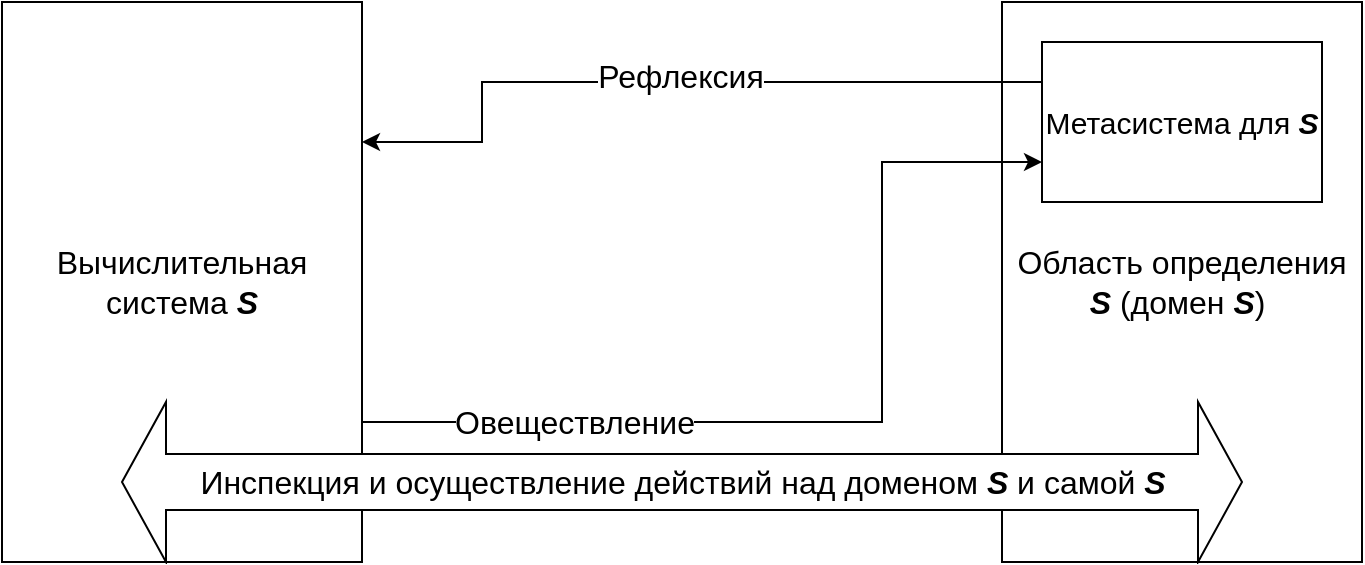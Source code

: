 <mxfile version="24.4.6" type="device">
  <diagram name="Страница — 1" id="9qihZ5jDAKEBjVXOBrbI">
    <mxGraphModel dx="1434" dy="844" grid="1" gridSize="10" guides="1" tooltips="1" connect="1" arrows="1" fold="1" page="1" pageScale="1" pageWidth="827" pageHeight="1169" math="0" shadow="0">
      <root>
        <mxCell id="0" />
        <mxCell id="1" parent="0" />
        <mxCell id="q2iht1n9-AsG_9CM5cro-1" value="&lt;font style=&quot;font-size: 16px;&quot;&gt;Вычислительная система &lt;b&gt;&lt;i&gt;S&lt;/i&gt;&lt;/b&gt;&lt;/font&gt;" style="rounded=0;whiteSpace=wrap;html=1;" vertex="1" parent="1">
          <mxGeometry x="60" y="80" width="180" height="280" as="geometry" />
        </mxCell>
        <mxCell id="q2iht1n9-AsG_9CM5cro-5" value="&lt;font style=&quot;font-size: 16px;&quot;&gt;Область определения &lt;i&gt;&lt;b&gt;S&lt;/b&gt;&lt;/i&gt; (домен &lt;b&gt;&lt;i&gt;S&lt;/i&gt;&lt;/b&gt;)&amp;nbsp;&lt;/font&gt;" style="rounded=0;whiteSpace=wrap;html=1;" vertex="1" parent="1">
          <mxGeometry x="560" y="80" width="180" height="280" as="geometry" />
        </mxCell>
        <mxCell id="q2iht1n9-AsG_9CM5cro-6" value="&lt;font style=&quot;font-size: 15px;&quot;&gt;Метасистема для &lt;b&gt;&lt;i&gt;S&lt;/i&gt;&lt;/b&gt;&lt;/font&gt;" style="rounded=0;whiteSpace=wrap;html=1;" vertex="1" parent="1">
          <mxGeometry x="580" y="100" width="140" height="80" as="geometry" />
        </mxCell>
        <mxCell id="q2iht1n9-AsG_9CM5cro-8" style="edgeStyle=orthogonalEdgeStyle;rounded=0;orthogonalLoop=1;jettySize=auto;html=1;exitX=1;exitY=0.75;exitDx=0;exitDy=0;entryX=0;entryY=0.75;entryDx=0;entryDy=0;" edge="1" parent="1" source="q2iht1n9-AsG_9CM5cro-1" target="q2iht1n9-AsG_9CM5cro-6">
          <mxGeometry relative="1" as="geometry">
            <Array as="points">
              <mxPoint x="500" y="290" />
              <mxPoint x="500" y="160" />
            </Array>
          </mxGeometry>
        </mxCell>
        <mxCell id="q2iht1n9-AsG_9CM5cro-11" value="&lt;font style=&quot;font-size: 16px;&quot;&gt;Овеществление&lt;/font&gt;" style="edgeLabel;html=1;align=center;verticalAlign=middle;resizable=0;points=[];" vertex="1" connectable="0" parent="q2iht1n9-AsG_9CM5cro-8">
          <mxGeometry x="-0.552" relative="1" as="geometry">
            <mxPoint as="offset" />
          </mxGeometry>
        </mxCell>
        <mxCell id="q2iht1n9-AsG_9CM5cro-7" style="edgeStyle=orthogonalEdgeStyle;rounded=0;orthogonalLoop=1;jettySize=auto;html=1;exitX=0;exitY=0.25;exitDx=0;exitDy=0;entryX=1;entryY=0.25;entryDx=0;entryDy=0;" edge="1" parent="1" source="q2iht1n9-AsG_9CM5cro-6" target="q2iht1n9-AsG_9CM5cro-1">
          <mxGeometry relative="1" as="geometry">
            <Array as="points">
              <mxPoint x="300" y="120" />
              <mxPoint x="300" y="150" />
            </Array>
          </mxGeometry>
        </mxCell>
        <mxCell id="q2iht1n9-AsG_9CM5cro-9" value="&lt;font style=&quot;font-size: 16px;&quot;&gt;Рефлексия&lt;/font&gt;" style="edgeLabel;html=1;align=center;verticalAlign=middle;resizable=0;points=[];" vertex="1" connectable="0" parent="q2iht1n9-AsG_9CM5cro-7">
          <mxGeometry x="-0.021" y="-3" relative="1" as="geometry">
            <mxPoint as="offset" />
          </mxGeometry>
        </mxCell>
        <mxCell id="q2iht1n9-AsG_9CM5cro-13" value="&lt;font style=&quot;font-size: 16px;&quot;&gt;Инспекция и осуществление действий над доменом &lt;i&gt;&lt;b&gt;S&lt;/b&gt;&lt;/i&gt; и самой &lt;b&gt;&lt;i&gt;S&lt;/i&gt;&lt;/b&gt;&lt;/font&gt;" style="html=1;shadow=0;dashed=0;align=center;verticalAlign=middle;shape=mxgraph.arrows2.twoWayArrow;dy=0.65;dx=22;" vertex="1" parent="1">
          <mxGeometry x="120" y="280" width="560" height="80" as="geometry" />
        </mxCell>
      </root>
    </mxGraphModel>
  </diagram>
</mxfile>
